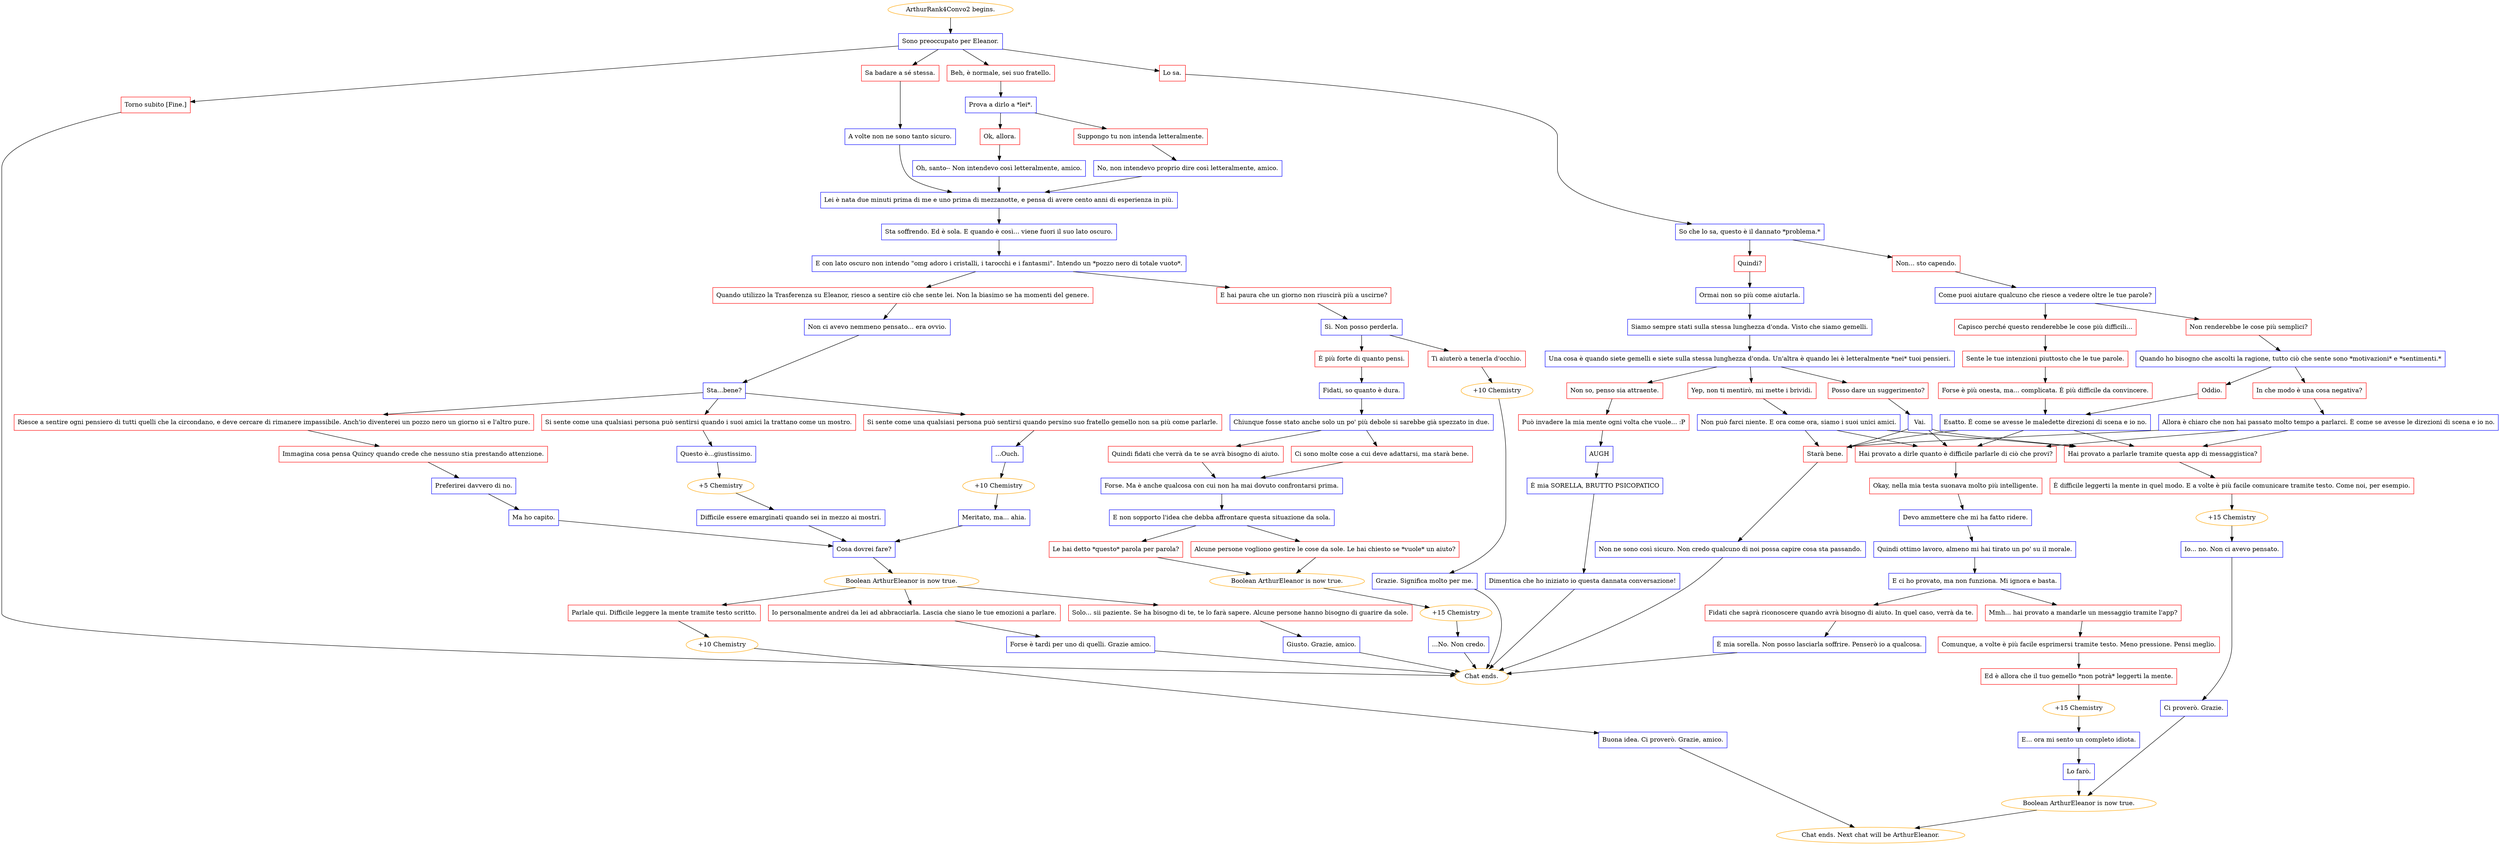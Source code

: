 digraph {
	"ArthurRank4Convo2 begins." [color=orange];
		"ArthurRank4Convo2 begins." -> j125232498;
	j125232498 [label="Sono preoccupato per Eleanor.",shape=box,color=blue];
		j125232498 -> j2870445435;
		j125232498 -> j1280988755;
		j125232498 -> j1212409627;
		j125232498 -> j430627119;
	j2870445435 [label="Lo sa.",shape=box,color=red];
		j2870445435 -> j1051735677;
	j1280988755 [label="Beh, è normale, sei suo fratello.",shape=box,color=red];
		j1280988755 -> j3729366660;
	j1212409627 [label="Sa badare a sé stessa.",shape=box,color=red];
		j1212409627 -> j3956455472;
	j430627119 [label="Torno subito [Fine.]",shape=box,color=red];
		j430627119 -> "Chat ends.";
	j1051735677 [label="So che lo sa, questo è il dannato *problema.*",shape=box,color=blue];
		j1051735677 -> j3947996534;
		j1051735677 -> j4051736616;
	j3729366660 [label="Prova a dirlo a *lei*.",shape=box,color=blue];
		j3729366660 -> j1348410492;
		j3729366660 -> j60146173;
	j3956455472 [label="A volte non ne sono tanto sicuro.",shape=box,color=blue];
		j3956455472 -> j4077105810;
	"Chat ends." [color=orange];
	j3947996534 [label="Quindi?",shape=box,color=red];
		j3947996534 -> j2874462556;
	j4051736616 [label="Non... sto capendo.",shape=box,color=red];
		j4051736616 -> j2212761344;
	j1348410492 [label="Ok, allora.",shape=box,color=red];
		j1348410492 -> j2270634159;
	j60146173 [label="Suppongo tu non intenda letteralmente.",shape=box,color=red];
		j60146173 -> j3718275675;
	j4077105810 [label="Lei è nata due minuti prima di me e uno prima di mezzanotte, e pensa di avere cento anni di esperienza in più.",shape=box,color=blue];
		j4077105810 -> j2196134329;
	j2874462556 [label="Ormai non so più come aiutarla.",shape=box,color=blue];
		j2874462556 -> j2596062629;
	j2212761344 [label="Come puoi aiutare qualcuno che riesce a vedere oltre le tue parole?",shape=box,color=blue];
		j2212761344 -> j314960701;
		j2212761344 -> j2946208816;
	j2270634159 [label="Oh, santo-- Non intendevo così letteralmente, amico.",shape=box,color=blue];
		j2270634159 -> j4077105810;
	j3718275675 [label="No, non intendevo proprio dire così letteralmente, amico.",shape=box,color=blue];
		j3718275675 -> j4077105810;
	j2196134329 [label="Sta soffrendo. Ed è sola. E quando è così... viene fuori il suo lato oscuro.",shape=box,color=blue];
		j2196134329 -> j3111057167;
	j2596062629 [label="Siamo sempre stati sulla stessa lunghezza d'onda. Visto che siamo gemelli.",shape=box,color=blue];
		j2596062629 -> j1840428893;
	j314960701 [label="Non renderebbe le cose più semplici?",shape=box,color=red];
		j314960701 -> j901486536;
	j2946208816 [label="Capisco perché questo renderebbe le cose più difficili...",shape=box,color=red];
		j2946208816 -> j1117659360;
	j3111057167 [label="E con lato oscuro non intendo \"omg adoro i cristalli, i tarocchi e i fantasmi\". Intendo un *pozzo nero di totale vuoto*.",shape=box,color=blue];
		j3111057167 -> j3188497371;
		j3111057167 -> j2247789394;
	j1840428893 [label="Una cosa è quando siete gemelli e siete sulla stessa lunghezza d'onda. Un'altra è quando lei è letteralmente *nei* tuoi pensieri.",shape=box,color=blue];
		j1840428893 -> j3860635237;
		j1840428893 -> j200803836;
		j1840428893 -> j1385063189;
	j901486536 [label="Quando ho bisogno che ascolti la ragione, tutto ciò che sente sono *motivazioni* e *sentimenti.*",shape=box,color=blue];
		j901486536 -> j2718111138;
		j901486536 -> j2416389233;
	j1117659360 [label="Sente le tue intenzioni piuttosto che le tue parole.",shape=box,color=red];
		j1117659360 -> j3203831253;
	j3188497371 [label="E hai paura che un giorno non riuscirà più a uscirne?",shape=box,color=red];
		j3188497371 -> j2741216397;
	j2247789394 [label="Quando utilizzo la Trasferenza su Eleanor, riesco a sentire ciò che sente lei. Non la biasimo se ha momenti del genere.",shape=box,color=red];
		j2247789394 -> j662125874;
	j3860635237 [label="Yep, non ti mentirò, mi mette i brividi.",shape=box,color=red];
		j3860635237 -> j3036109467;
	j200803836 [label="Posso dare un suggerimento?",shape=box,color=red];
		j200803836 -> j189715170;
	j1385063189 [label="Non so, penso sia attraente.",shape=box,color=red];
		j1385063189 -> j3132505281;
	j2718111138 [label="In che modo è una cosa negativa?",shape=box,color=red];
		j2718111138 -> j2380167705;
	j2416389233 [label="Oddio.",shape=box,color=red];
		j2416389233 -> j254603562;
	j3203831253 [label="Forse è più onesta, ma... complicata. È più difficile da convincere.",shape=box,color=red];
		j3203831253 -> j254603562;
	j2741216397 [label="Sì. Non posso perderla.",shape=box,color=blue];
		j2741216397 -> j2792643877;
		j2741216397 -> j2137142676;
	j662125874 [label="Non ci avevo nemmeno pensato... era ovvio.",shape=box,color=blue];
		j662125874 -> j546480680;
	j3036109467 [label="Non può farci niente. E ora come ora, siamo i suoi unici amici.",shape=box,color=blue];
		j3036109467 -> j1593362162;
		j3036109467 -> j488033876;
		j3036109467 -> j2886502006;
	j189715170 [label="Vai.",shape=box,color=blue];
		j189715170 -> j1593362162;
		j189715170 -> j488033876;
		j189715170 -> j2886502006;
	j3132505281 [label="Può invadere la mia mente ogni volta che vuole... :P",shape=box,color=red];
		j3132505281 -> j1095296112;
	j2380167705 [label="Allora è chiaro che non hai passato molto tempo a parlarci. È come se avesse le direzioni di scena e io no.",shape=box,color=blue];
		j2380167705 -> j1593362162;
		j2380167705 -> j488033876;
		j2380167705 -> j2886502006;
	j254603562 [label="Esatto. È come se avesse le maledette direzioni di scena e io no.",shape=box,color=blue];
		j254603562 -> j1593362162;
		j254603562 -> j488033876;
		j254603562 -> j2886502006;
	j2792643877 [label="È più forte di quanto pensi.",shape=box,color=red];
		j2792643877 -> j3960018227;
	j2137142676 [label="Ti aiuterò a tenerla d'occhio.",shape=box,color=red];
		j2137142676 -> j20695258;
	j546480680 [label="Sta...bene?",shape=box,color=blue];
		j546480680 -> j3614606671;
		j546480680 -> j161752426;
		j546480680 -> j1070402769;
	j1593362162 [label="Starà bene.",shape=box,color=red];
		j1593362162 -> j1329291209;
	j488033876 [label="Hai provato a parlarle tramite questa app di messaggistica?",shape=box,color=red];
		j488033876 -> j198341261;
	j2886502006 [label="Hai provato a dirle quanto è difficile parlarle di ciò che provi?",shape=box,color=red];
		j2886502006 -> j945831235;
	j1095296112 [label="AUGH",shape=box,color=blue];
		j1095296112 -> j2440559796;
	j3960018227 [label="Fidati, so quanto è dura.",shape=box,color=blue];
		j3960018227 -> j3151777100;
	j20695258 [label="+10 Chemistry",color=orange];
		j20695258 -> j3306971577;
	j3614606671 [label="Si sente come una qualsiasi persona può sentirsi quando i suoi amici la trattano come un mostro.",shape=box,color=red];
		j3614606671 -> j1071422053;
	j161752426 [label="Si sente come una qualsiasi persona può sentirsi quando persino suo fratello gemello non sa più come parlarle.",shape=box,color=red];
		j161752426 -> j164771357;
	j1070402769 [label="Riesce a sentire ogni pensiero di tutti quelli che la circondano, e deve cercare di rimanere impassibile. Anch'io diventerei un pozzo nero un giorno sì e l'altro pure.",shape=box,color=red];
		j1070402769 -> j3478526778;
	j1329291209 [label="Non ne sono così sicuro. Non credo qualcuno di noi possa capire cosa sta passando.",shape=box,color=blue];
		j1329291209 -> "Chat ends.";
	j198341261 [label="È difficile leggerti la mente in quel modo. E a volte è più facile comunicare tramite testo. Come noi, per esempio.",shape=box,color=red];
		j198341261 -> j820764012;
	j945831235 [label="Okay, nella mia testa suonava molto più intelligente.",shape=box,color=red];
		j945831235 -> j2364534685;
	j2440559796 [label="È mia SORELLA, BRUTTO PSICOPATICO",shape=box,color=blue];
		j2440559796 -> j2030041700;
	j3151777100 [label="Chiunque fosse stato anche solo un po' più debole si sarebbe già spezzato in due.",shape=box,color=blue];
		j3151777100 -> j967973476;
		j3151777100 -> j2252727491;
	j3306971577 [label="Grazie. Significa molto per me.",shape=box,color=blue];
		j3306971577 -> "Chat ends.";
	j1071422053 [label="Questo è...giustissimo.",shape=box,color=blue];
		j1071422053 -> j2538823312;
	j164771357 [label="...Ouch.",shape=box,color=blue];
		j164771357 -> j4260312062;
	j3478526778 [label="Immagina cosa pensa Quincy quando crede che nessuno stia prestando attenzione.",shape=box,color=red];
		j3478526778 -> j2447746387;
	j820764012 [label="+15 Chemistry",color=orange];
		j820764012 -> j1489259097;
	j2364534685 [label="Devo ammettere che mi ha fatto ridere.",shape=box,color=blue];
		j2364534685 -> j4128647463;
	j2030041700 [label="Dimentica che ho iniziato io questa dannata conversazione!",shape=box,color=blue];
		j2030041700 -> "Chat ends.";
	j967973476 [label="Ci sono molte cose a cui deve adattarsi, ma starà bene.",shape=box,color=red];
		j967973476 -> j3619338994;
	j2252727491 [label="Quindi fidati che verrà da te se avrà bisogno di aiuto.",shape=box,color=red];
		j2252727491 -> j3619338994;
	j2538823312 [label="+5 Chemistry",color=orange];
		j2538823312 -> j3044758765;
	j4260312062 [label="+10 Chemistry",color=orange];
		j4260312062 -> j4290590167;
	j2447746387 [label="Preferirei davvero di no.",shape=box,color=blue];
		j2447746387 -> j2006953979;
	j1489259097 [label="Io... no. Non ci avevo pensato.",shape=box,color=blue];
		j1489259097 -> j3067980174;
	j4128647463 [label="Quindi ottimo lavoro, almeno mi hai tirato un po' su il morale.",shape=box,color=blue];
		j4128647463 -> j2687736197;
	j3619338994 [label="Forse. Ma è anche qualcosa con cui non ha mai dovuto confrontarsi prima.",shape=box,color=blue];
		j3619338994 -> j3593131282;
	j3044758765 [label="Difficile essere emarginati quando sei in mezzo ai mostri.",shape=box,color=blue];
		j3044758765 -> j222147412;
	j4290590167 [label="Meritato, ma... ahia.",shape=box,color=blue];
		j4290590167 -> j222147412;
	j2006953979 [label="Ma ho capito.",shape=box,color=blue];
		j2006953979 -> j222147412;
	j3067980174 [label="Ci proverò. Grazie.",shape=box,color=blue];
		j3067980174 -> j3921287064;
	j2687736197 [label="E ci ho provato, ma non funziona. Mi ignora e basta.",shape=box,color=blue];
		j2687736197 -> j512838695;
		j2687736197 -> j4207966289;
	j3593131282 [label="E non sopporto l'idea che debba affrontare questa situazione da sola.",shape=box,color=blue];
		j3593131282 -> j3267643640;
		j3593131282 -> j2266720619;
	j222147412 [label="Cosa dovrei fare?",shape=box,color=blue];
		j222147412 -> j1256333535;
	j3921287064 [label="Boolean ArthurEleanor is now true.",color=orange];
		j3921287064 -> "Chat ends. Next chat will be ArthurEleanor.";
	j512838695 [label="Mmh... hai provato a mandarle un messaggio tramite l'app?",shape=box,color=red];
		j512838695 -> j509155296;
	j4207966289 [label="Fidati che saprà riconoscere quando avrà bisogno di aiuto. In quel caso, verrà da te.",shape=box,color=red];
		j4207966289 -> j373013117;
	j3267643640 [label="Alcune persone vogliono gestire le cose da sole. Le hai chiesto se *vuole* un aiuto?",shape=box,color=red];
		j3267643640 -> j4223388324;
	j2266720619 [label="Le hai detto *questo* parola per parola?",shape=box,color=red];
		j2266720619 -> j4223388324;
	j1256333535 [label="Boolean ArthurEleanor is now true.",color=orange];
		j1256333535 -> j1454096690;
		j1256333535 -> j2107157517;
		j1256333535 -> j3724447457;
	"Chat ends. Next chat will be ArthurEleanor." [color=orange];
	j509155296 [label="Comunque, a volte è più facile esprimersi tramite testo. Meno pressione. Pensi meglio.",shape=box,color=red];
		j509155296 -> j1032911647;
	j373013117 [label="È mia sorella. Non posso lasciarla soffrire. Penserò io a qualcosa.",shape=box,color=blue];
		j373013117 -> "Chat ends.";
	j4223388324 [label="Boolean ArthurEleanor is now true.",color=orange];
		j4223388324 -> j2593816423;
	j1454096690 [label="Io personalmente andrei da lei ad abbracciarla. Lascia che siano le tue emozioni a parlare.",shape=box,color=red];
		j1454096690 -> j864545005;
	j2107157517 [label="Parlale qui. Difficile leggere la mente tramite testo scritto.",shape=box,color=red];
		j2107157517 -> j3914494553;
	j3724447457 [label="Solo... sii paziente. Se ha bisogno di te, te lo farà sapere. Alcune persone hanno bisogno di guarire da sole.",shape=box,color=red];
		j3724447457 -> j38316369;
	j1032911647 [label="Ed è allora che il tuo gemello *non potrà* leggerti la mente.",shape=box,color=red];
		j1032911647 -> j4227962314;
	j2593816423 [label="+15 Chemistry",color=orange];
		j2593816423 -> j3455830546;
	j864545005 [label="Forse è tardi per uno di quelli. Grazie amico.",shape=box,color=blue];
		j864545005 -> "Chat ends.";
	j3914494553 [label="+10 Chemistry",color=orange];
		j3914494553 -> j3221415012;
	j38316369 [label="Giusto. Grazie, amico.",shape=box,color=blue];
		j38316369 -> "Chat ends.";
	j4227962314 [label="+15 Chemistry",color=orange];
		j4227962314 -> j1509554103;
	j3455830546 [label="...No. Non credo.",shape=box,color=blue];
		j3455830546 -> "Chat ends.";
	j3221415012 [label="Buona idea. Ci proverò. Grazie, amico.",shape=box,color=blue];
		j3221415012 -> "Chat ends. Next chat will be ArthurEleanor.";
	j1509554103 [label="E... ora mi sento un completo idiota.",shape=box,color=blue];
		j1509554103 -> j3210652236;
	j3210652236 [label="Lo farò.",shape=box,color=blue];
		j3210652236 -> j3921287064;
}